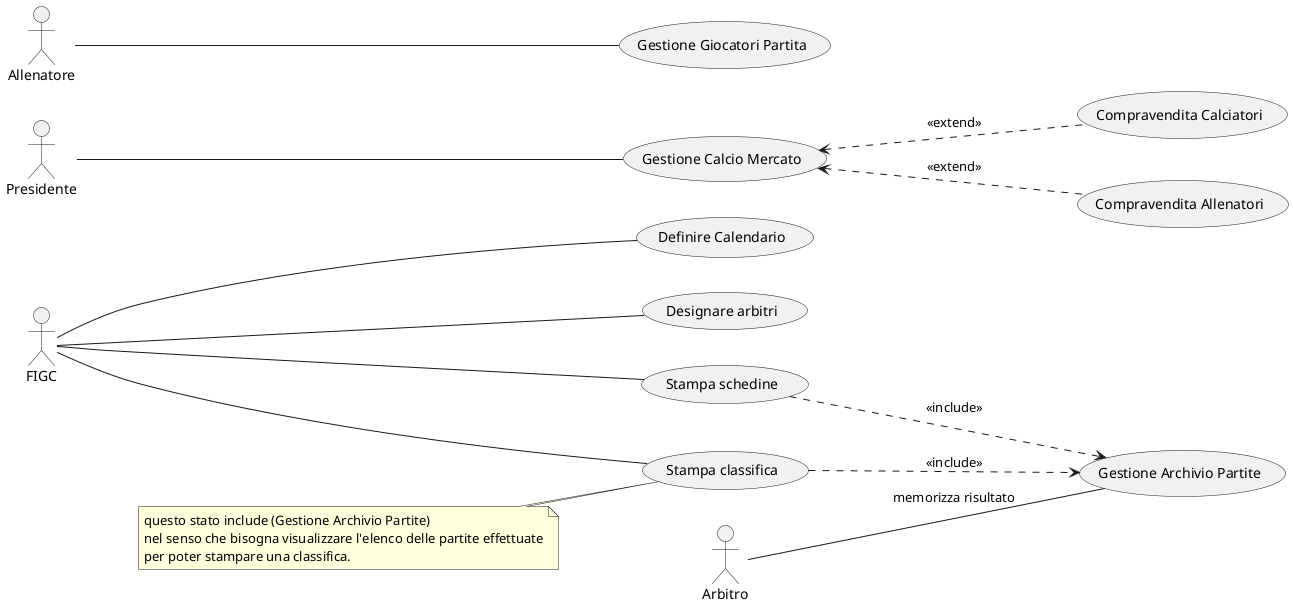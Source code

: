 @startuml
left to right direction

:FIGC:
:Arbitro:
:Presidente:
:Allenatore:

(Definire Calendario)
(Designare arbitri)
(Gestione Archivio Partite)
(Gestione Giocatori Partita)
(Gestione Calcio Mercato)
(Compravendita Calciatori)
(Compravendita Allenatori)

(Stampa schedine)
(Stampa classifica)

FIGC --- (Definire Calendario)
FIGC --- (Designare arbitri)
FIGC --- (Stampa schedine)
FIGC --- (Stampa classifica)

(Stampa schedine) ...> (Gestione Archivio Partite) : <<include>>
(Stampa classifica) ...> (Gestione Archivio Partite) : <<include>>

Arbitro --- (Gestione Archivio Partite) : memorizza risultato

Allenatore --- (Gestione Giocatori Partita)

Presidente --- (Gestione Calcio Mercato)
(Gestione Calcio Mercato) <... (Compravendita Allenatori) : <<extend>>
(Gestione Calcio Mercato) <... (Compravendita Calciatori): <<extend>>


note left of (Stampa classifica)
    questo stato include (Gestione Archivio Partite)
    nel senso che bisogna visualizzare l'elenco delle partite effettuate
    per poter stampare una classifica.
end note
@enduml